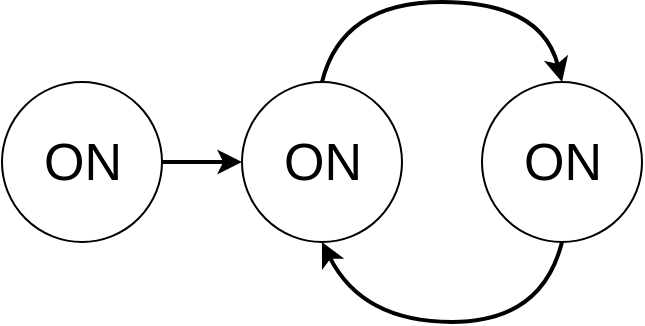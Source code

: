 <mxfile version="20.5.1" type="github">
  <diagram id="dwYE_KmnRpe4Xm9uTjKD" name="第 1 页">
    <mxGraphModel dx="1422" dy="762" grid="1" gridSize="10" guides="1" tooltips="1" connect="1" arrows="1" fold="1" page="1" pageScale="1" pageWidth="827" pageHeight="1169" math="0" shadow="0">
      <root>
        <mxCell id="0" />
        <mxCell id="1" parent="0" />
        <mxCell id="mUgfSfkDz3fqkiwKvha_-9" value="" style="edgeStyle=orthogonalEdgeStyle;rounded=0;orthogonalLoop=1;jettySize=auto;html=1;fontSize=26;strokeWidth=2;entryX=0;entryY=0.5;entryDx=0;entryDy=0;" edge="1" parent="1" source="mUgfSfkDz3fqkiwKvha_-2" target="mUgfSfkDz3fqkiwKvha_-4">
          <mxGeometry relative="1" as="geometry" />
        </mxCell>
        <mxCell id="mUgfSfkDz3fqkiwKvha_-2" value="" style="ellipse;whiteSpace=wrap;html=1;aspect=fixed;" vertex="1" parent="1">
          <mxGeometry x="120" y="280" width="80" height="80" as="geometry" />
        </mxCell>
        <mxCell id="mUgfSfkDz3fqkiwKvha_-3" value="&lt;font style=&quot;font-size: 26px;&quot;&gt;ON&lt;/font&gt;" style="text;html=1;resizable=0;autosize=1;align=center;verticalAlign=middle;points=[];fillColor=none;strokeColor=none;rounded=0;" vertex="1" parent="1">
          <mxGeometry x="130" y="300" width="60" height="40" as="geometry" />
        </mxCell>
        <mxCell id="mUgfSfkDz3fqkiwKvha_-4" value="" style="ellipse;whiteSpace=wrap;html=1;aspect=fixed;" vertex="1" parent="1">
          <mxGeometry x="240" y="280" width="80" height="80" as="geometry" />
        </mxCell>
        <mxCell id="mUgfSfkDz3fqkiwKvha_-5" value="&lt;font style=&quot;font-size: 26px;&quot;&gt;ON&lt;/font&gt;" style="text;html=1;resizable=0;autosize=1;align=center;verticalAlign=middle;points=[];fillColor=none;strokeColor=none;rounded=0;" vertex="1" parent="1">
          <mxGeometry x="250" y="300" width="60" height="40" as="geometry" />
        </mxCell>
        <mxCell id="mUgfSfkDz3fqkiwKvha_-6" value="" style="ellipse;whiteSpace=wrap;html=1;aspect=fixed;" vertex="1" parent="1">
          <mxGeometry x="360" y="280" width="80" height="80" as="geometry" />
        </mxCell>
        <mxCell id="mUgfSfkDz3fqkiwKvha_-7" value="&lt;font style=&quot;font-size: 26px;&quot;&gt;ON&lt;/font&gt;" style="text;html=1;resizable=0;autosize=1;align=center;verticalAlign=middle;points=[];fillColor=none;strokeColor=none;rounded=0;" vertex="1" parent="1">
          <mxGeometry x="370" y="300" width="60" height="40" as="geometry" />
        </mxCell>
        <mxCell id="mUgfSfkDz3fqkiwKvha_-10" value="" style="curved=1;endArrow=classic;html=1;rounded=0;strokeWidth=2;fontSize=26;entryX=0.5;entryY=0;entryDx=0;entryDy=0;exitX=0.5;exitY=0;exitDx=0;exitDy=0;" edge="1" parent="1" source="mUgfSfkDz3fqkiwKvha_-4" target="mUgfSfkDz3fqkiwKvha_-6">
          <mxGeometry width="50" height="50" relative="1" as="geometry">
            <mxPoint x="590" y="410" as="sourcePoint" />
            <mxPoint x="640" y="360" as="targetPoint" />
            <Array as="points">
              <mxPoint x="290" y="240" />
              <mxPoint x="390" y="240" />
            </Array>
          </mxGeometry>
        </mxCell>
        <mxCell id="mUgfSfkDz3fqkiwKvha_-13" value="" style="curved=1;endArrow=classic;html=1;rounded=0;strokeWidth=2;fontSize=26;entryX=0.5;entryY=1;entryDx=0;entryDy=0;" edge="1" parent="1" target="mUgfSfkDz3fqkiwKvha_-4">
          <mxGeometry width="50" height="50" relative="1" as="geometry">
            <mxPoint x="400" y="360" as="sourcePoint" />
            <mxPoint x="640" y="360" as="targetPoint" />
            <Array as="points">
              <mxPoint x="390" y="400" />
              <mxPoint x="300" y="400" />
            </Array>
          </mxGeometry>
        </mxCell>
      </root>
    </mxGraphModel>
  </diagram>
</mxfile>
